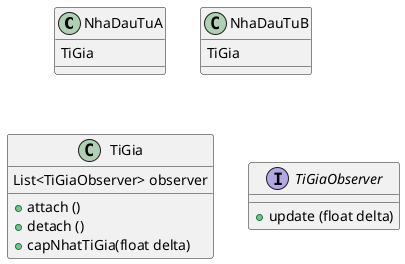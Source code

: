 @startuml
class NhaDauTuA{
TiGia
}
class NhaDauTuB{
TiGia
}
class TiGia{
    List<TiGiaObserver> observer
    + attach ()
    + detach ()
    +capNhatTiGia(float delta)
}
interface TiGiaObserver{
    +update (float delta)
}
@enduml